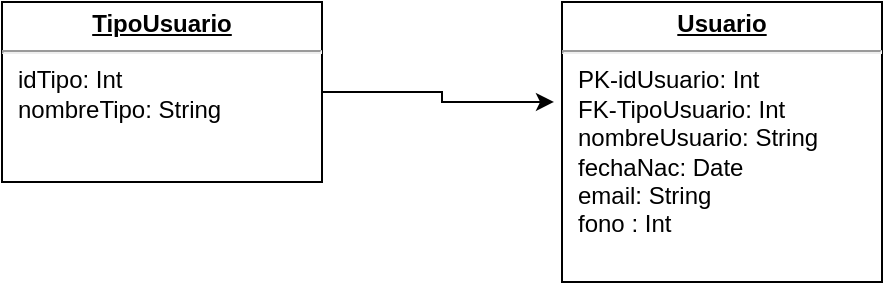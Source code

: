 <mxfile version="20.0.4" type="github">
  <diagram name="Page-1" id="2ca16b54-16f6-2749-3443-fa8db7711227">
    <mxGraphModel dx="1422" dy="794" grid="1" gridSize="10" guides="1" tooltips="1" connect="1" arrows="1" fold="1" page="1" pageScale="1" pageWidth="1100" pageHeight="850" background="none" math="0" shadow="0">
      <root>
        <mxCell id="0" />
        <mxCell id="1" parent="0" />
        <mxCell id="58F76h8W5zNsYDyyqagD-4" style="edgeStyle=orthogonalEdgeStyle;rounded=0;orthogonalLoop=1;jettySize=auto;html=1;entryX=-0.025;entryY=0.357;entryDx=0;entryDy=0;entryPerimeter=0;" edge="1" parent="1" source="58F76h8W5zNsYDyyqagD-2" target="58F76h8W5zNsYDyyqagD-3">
          <mxGeometry relative="1" as="geometry" />
        </mxCell>
        <mxCell id="58F76h8W5zNsYDyyqagD-2" value="&lt;p style=&quot;margin:0px;margin-top:4px;text-align:center;text-decoration:underline;&quot;&gt;&lt;b&gt;TipoUsuario&lt;/b&gt;&lt;/p&gt;&lt;hr&gt;&lt;p style=&quot;margin:0px;margin-left:8px;&quot;&gt;idTipo: Int&lt;/p&gt;&lt;p style=&quot;margin:0px;margin-left:8px;&quot;&gt;nombreTipo: String&lt;/p&gt;&lt;p style=&quot;margin:0px;margin-left:8px;&quot;&gt;&lt;br&gt;&lt;/p&gt;" style="verticalAlign=top;align=left;overflow=fill;fontSize=12;fontFamily=Helvetica;html=1;" vertex="1" parent="1">
          <mxGeometry x="120" y="80" width="160" height="90" as="geometry" />
        </mxCell>
        <mxCell id="58F76h8W5zNsYDyyqagD-3" value="&lt;p style=&quot;margin:0px;margin-top:4px;text-align:center;text-decoration:underline;&quot;&gt;&lt;b&gt;Usuario&lt;/b&gt;&lt;/p&gt;&lt;hr&gt;&lt;p style=&quot;margin:0px;margin-left:8px;&quot;&gt;PK-idUsuario: Int&lt;/p&gt;&lt;p style=&quot;margin:0px;margin-left:8px;&quot;&gt;FK-TipoUsuario: Int&lt;/p&gt;&lt;p style=&quot;margin:0px;margin-left:8px;&quot;&gt;nombreUsuario: String&lt;/p&gt;&lt;p style=&quot;margin:0px;margin-left:8px;&quot;&gt;fechaNac: Date&lt;/p&gt;&lt;p style=&quot;margin:0px;margin-left:8px;&quot;&gt;email: String&lt;/p&gt;&lt;p style=&quot;margin:0px;margin-left:8px;&quot;&gt;fono : Int&lt;/p&gt;" style="verticalAlign=top;align=left;overflow=fill;fontSize=12;fontFamily=Helvetica;html=1;" vertex="1" parent="1">
          <mxGeometry x="400" y="80" width="160" height="140" as="geometry" />
        </mxCell>
      </root>
    </mxGraphModel>
  </diagram>
</mxfile>
